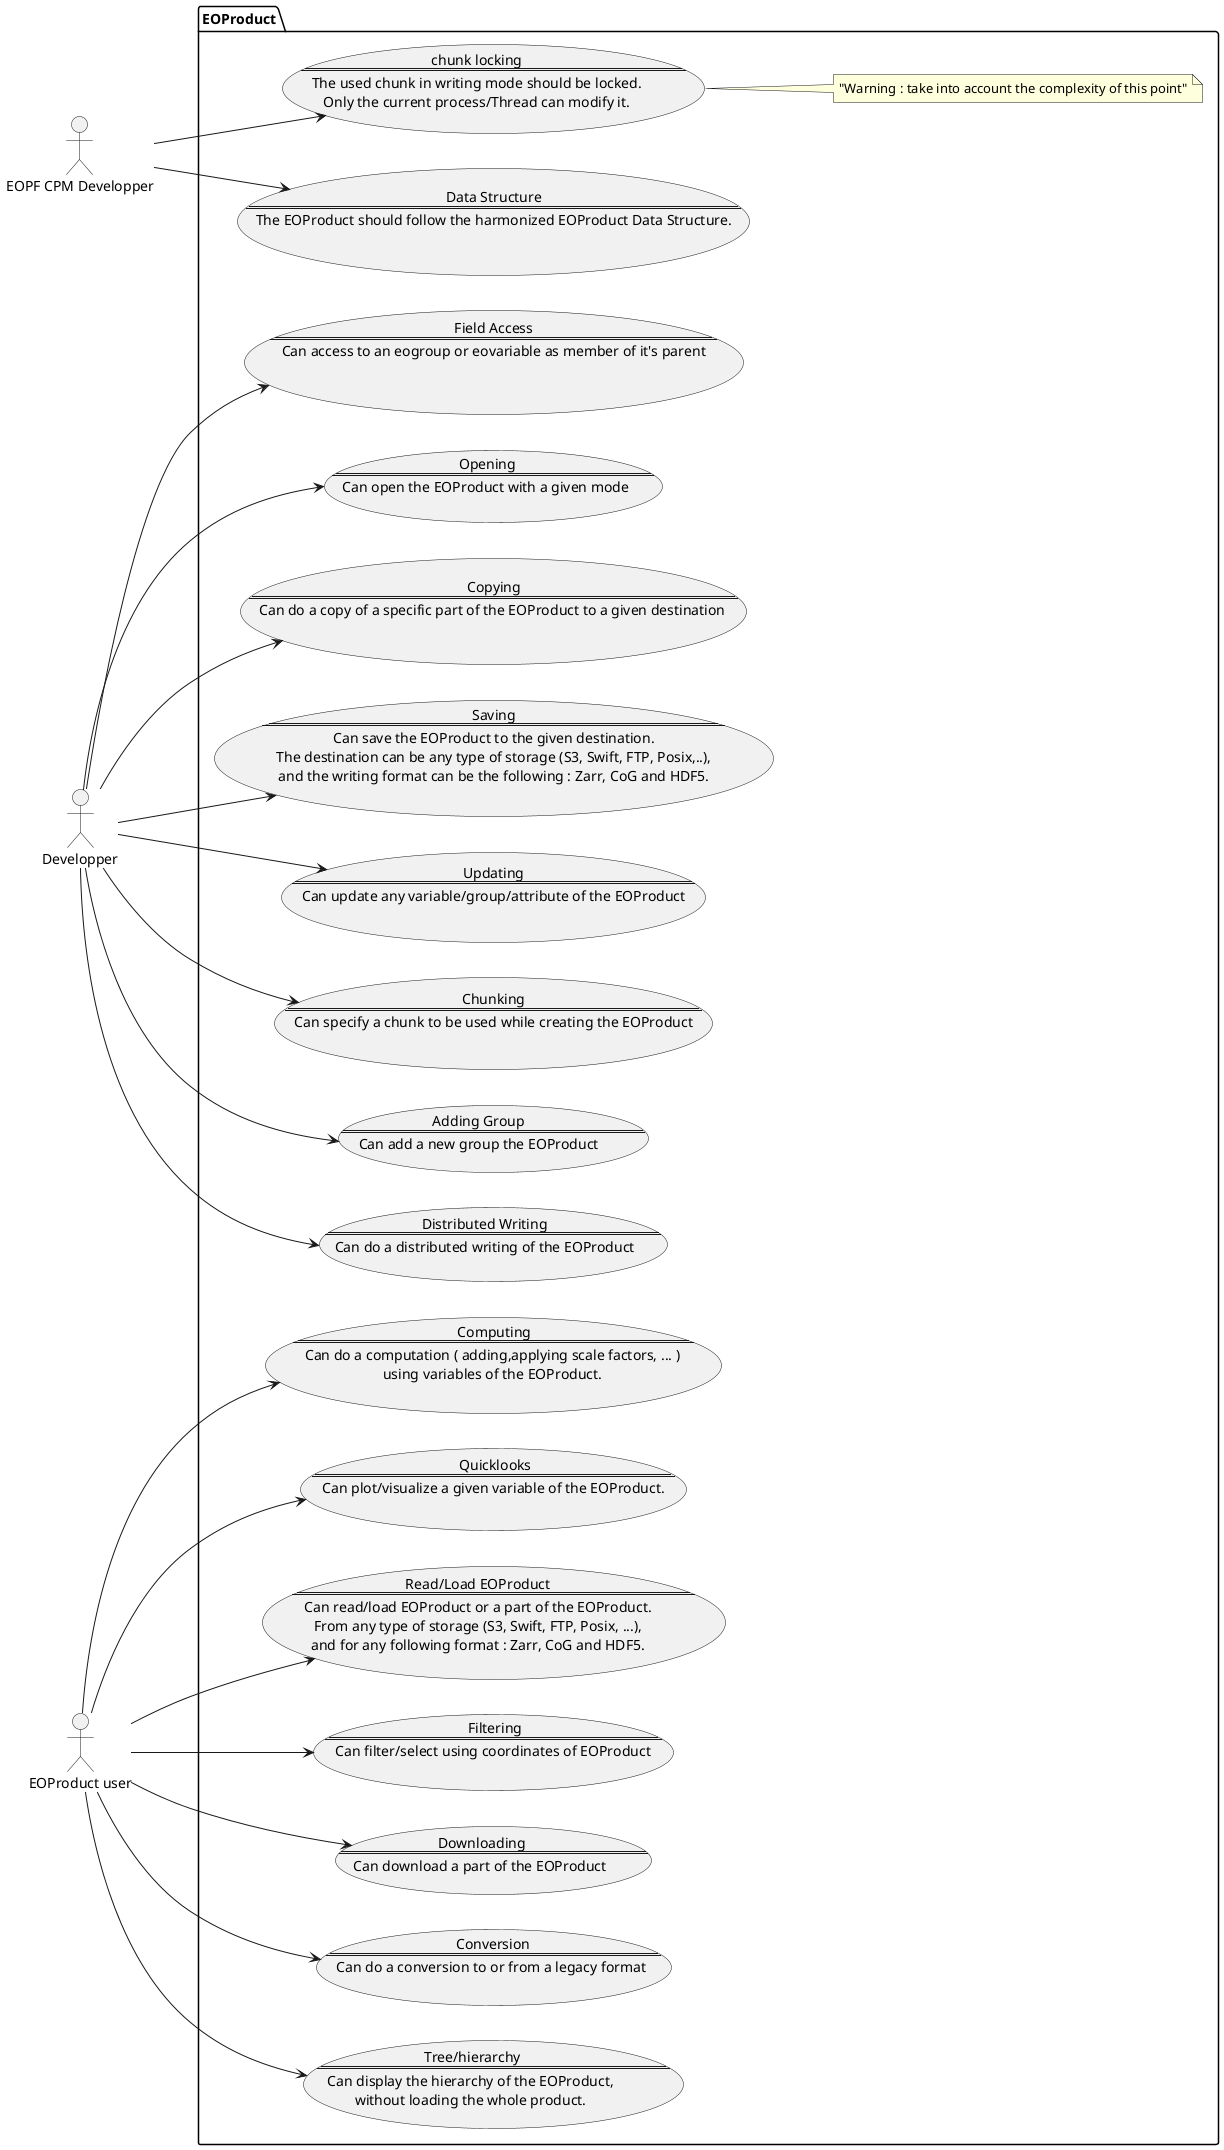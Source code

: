 @startuml
left to right direction
actor "EOPF CPM Developper" as cpm
actor "Developper" as du
actor "EOProduct user" as pu

' package Actors {
'   actor developper as c
'   actor "EOProduct user" as fc
' }
package EOProduct {
  usecase CPM_UC1 as "Data Structure
  ==
  The EOProduct should follow the harmonized EOProduct Data Structure.
  "

  usecase CPM_UC2 as "chunk locking
  ==
  The used chunk in writing mode should be locked.
  Only the current process/Thread can modify it.
  "
  note right : "Warning : take into account the complexity of this point"

  usecase UC1 as "Read/Load EOProduct
  ==
  Can read/load EOProduct or a part of the EOProduct.
  From any type of storage (S3, Swift, FTP, Posix, ...),
  and for any following format : Zarr, CoG and HDF5."
  usecase UC2 as " Filtering
  ==
  Can filter/select using coordinates of EOProduct"
  usecase UC3 as " Downloading
  ==
  Can download a part of the EOProduct"
  usecase UC4 as " Conversion
  ==
  Can do a conversion to or from a legacy format"

  usecase UC5 as " Tree/hierarchy
  ==
  Can display the hierarchy of the EOProduct,
   without loading the whole product."

  usecase UC6 as " Computing
  ==
  Can do a computation ( adding,applying scale factors, ... )
  using variables of the EOProduct."

  usecase UC7 as " Quicklooks
  ==
  Can plot/visualize a given variable of the EOProduct."

  usecase DUC0 as "Opening
  ==
  Can open the EOProduct with a given mode "

  usecase DUC1 as "Copying
  ==
  Can do a copy of a specific part of the EOProduct to a given destination "

  usecase DUC2 as "Saving
  ==
  Can save the EOProduct to the given destination.
  The destination can be any type of storage (S3, Swift, FTP, Posix,..),
  and the writing format can be the following : Zarr, CoG and HDF5."
  usecase DUC3 as "Updating
  ==
  Can update any variable/group/attribute of the EOProduct"
  usecase DUC4 as "Chunking
  ==
  Can specify a chunk to be used while creating the EOProduct"

  usecase DUC5 as "Adding Group
  ==
  Can add a new group the EOProduct"


  usecase DUC6 as "Distributed Writing
  ==
  Can do a distributed writing of the EOProduct"

  usecase DUC7 as "Field Access
  ==
  Can access to an eogroup or eovariable as member of it's parent

  "

}

cpm --> CPM_UC1
cpm --> CPM_UC2

pu --> UC1
pu --> UC2
pu --> UC3
pu --> UC4
pu --> UC5
pu --> UC6
pu --> UC7

du --> DUC0
du --> DUC1
du --> DUC2
du --> DUC3
du --> DUC4
du --> DUC5
du --> DUC6
du --> DUC7
@enduml
